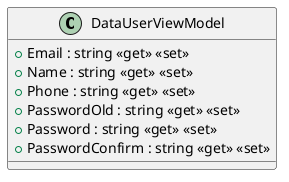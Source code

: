 @startuml
class DataUserViewModel {
    + Email : string <<get>> <<set>>
    + Name : string <<get>> <<set>>
    + Phone : string <<get>> <<set>>
    + PasswordOld : string <<get>> <<set>>
    + Password : string <<get>> <<set>>
    + PasswordConfirm : string <<get>> <<set>>
}
@enduml
